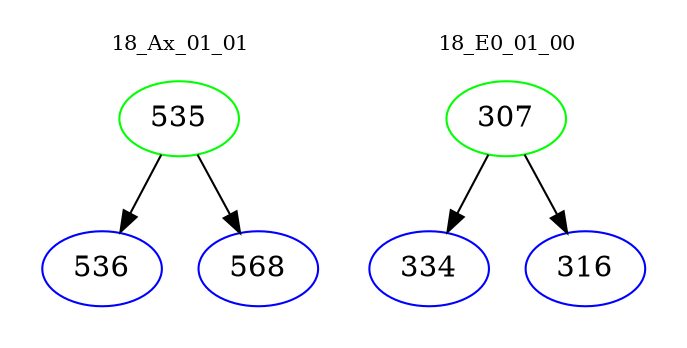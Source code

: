 digraph{
subgraph cluster_0 {
color = white
label = "18_Ax_01_01";
fontsize=10;
T0_535 [label="535", color="green"]
T0_535 -> T0_536 [color="black"]
T0_536 [label="536", color="blue"]
T0_535 -> T0_568 [color="black"]
T0_568 [label="568", color="blue"]
}
subgraph cluster_1 {
color = white
label = "18_E0_01_00";
fontsize=10;
T1_307 [label="307", color="green"]
T1_307 -> T1_334 [color="black"]
T1_334 [label="334", color="blue"]
T1_307 -> T1_316 [color="black"]
T1_316 [label="316", color="blue"]
}
}
